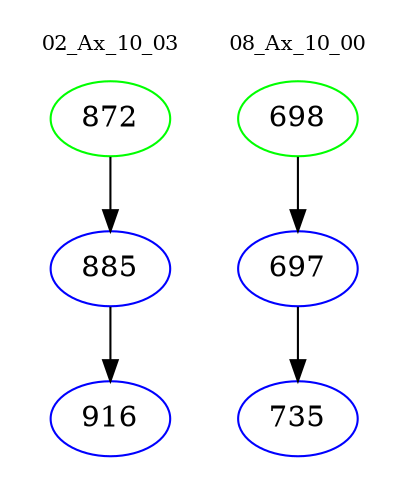 digraph{
subgraph cluster_0 {
color = white
label = "02_Ax_10_03";
fontsize=10;
T0_872 [label="872", color="green"]
T0_872 -> T0_885 [color="black"]
T0_885 [label="885", color="blue"]
T0_885 -> T0_916 [color="black"]
T0_916 [label="916", color="blue"]
}
subgraph cluster_1 {
color = white
label = "08_Ax_10_00";
fontsize=10;
T1_698 [label="698", color="green"]
T1_698 -> T1_697 [color="black"]
T1_697 [label="697", color="blue"]
T1_697 -> T1_735 [color="black"]
T1_735 [label="735", color="blue"]
}
}
